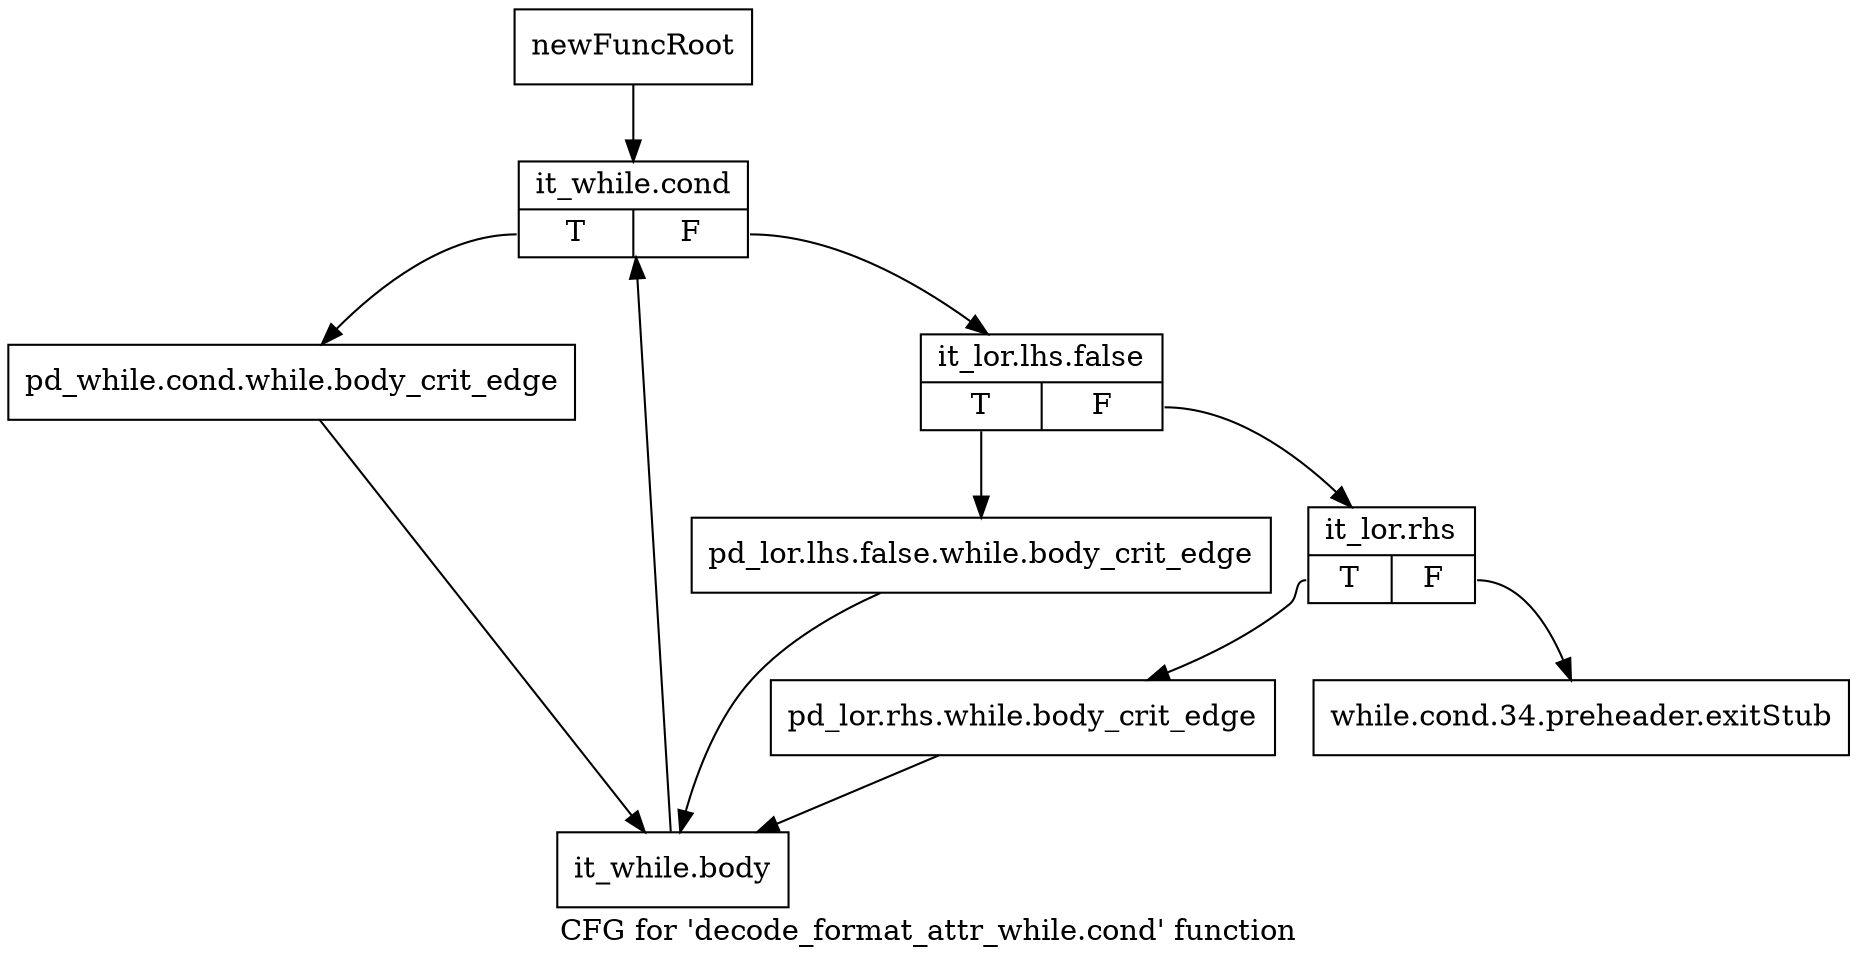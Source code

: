 digraph "CFG for 'decode_format_attr_while.cond' function" {
	label="CFG for 'decode_format_attr_while.cond' function";

	Node0xa153e90 [shape=record,label="{newFuncRoot}"];
	Node0xa153e90 -> Node0xa154370;
	Node0xa154320 [shape=record,label="{while.cond.34.preheader.exitStub}"];
	Node0xa154370 [shape=record,label="{it_while.cond|{<s0>T|<s1>F}}"];
	Node0xa154370:s0 -> Node0xa154500;
	Node0xa154370:s1 -> Node0xa1543c0;
	Node0xa1543c0 [shape=record,label="{it_lor.lhs.false|{<s0>T|<s1>F}}"];
	Node0xa1543c0:s0 -> Node0xa1544b0;
	Node0xa1543c0:s1 -> Node0xa154410;
	Node0xa154410 [shape=record,label="{it_lor.rhs|{<s0>T|<s1>F}}"];
	Node0xa154410:s0 -> Node0xa154460;
	Node0xa154410:s1 -> Node0xa154320;
	Node0xa154460 [shape=record,label="{pd_lor.rhs.while.body_crit_edge}"];
	Node0xa154460 -> Node0xa154550;
	Node0xa1544b0 [shape=record,label="{pd_lor.lhs.false.while.body_crit_edge}"];
	Node0xa1544b0 -> Node0xa154550;
	Node0xa154500 [shape=record,label="{pd_while.cond.while.body_crit_edge}"];
	Node0xa154500 -> Node0xa154550;
	Node0xa154550 [shape=record,label="{it_while.body}"];
	Node0xa154550 -> Node0xa154370;
}

